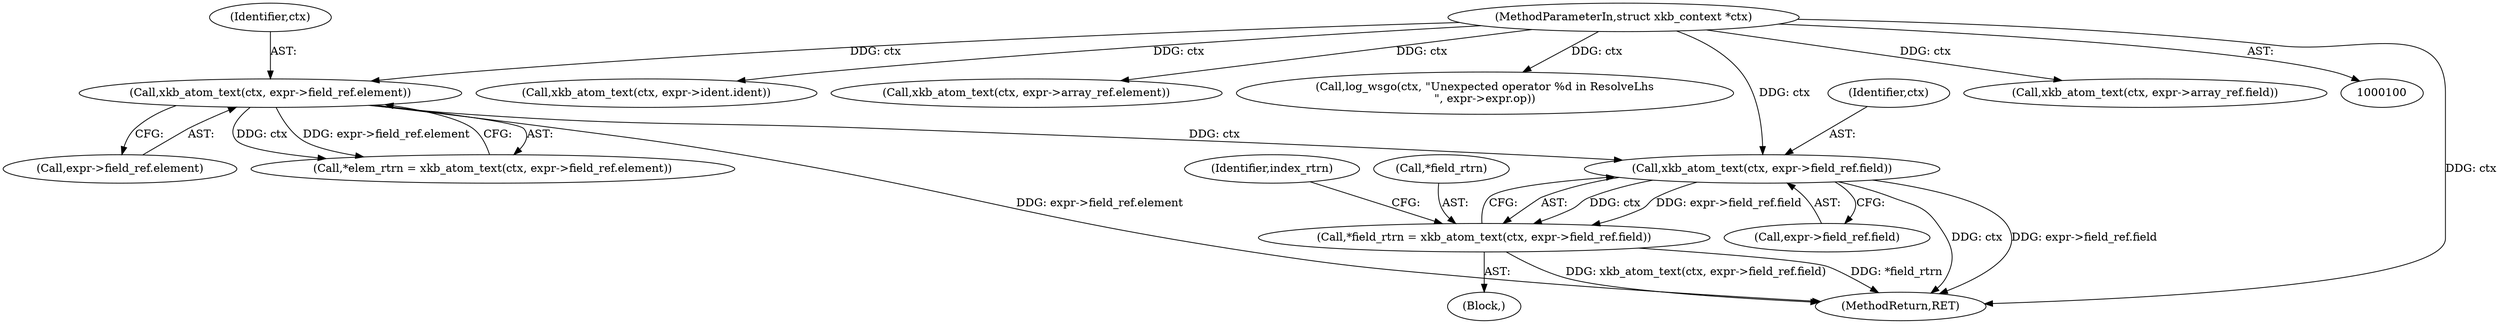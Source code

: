 digraph "0_libxkbcommon_bb4909d2d8fa6b08155e449986a478101e2b2634@pointer" {
"1000152" [label="(Call,xkb_atom_text(ctx, expr->field_ref.field))"];
"1000142" [label="(Call,xkb_atom_text(ctx, expr->field_ref.element))"];
"1000101" [label="(MethodParameterIn,struct xkb_context *ctx)"];
"1000149" [label="(Call,*field_rtrn = xkb_atom_text(ctx, expr->field_ref.field))"];
"1000208" [label="(MethodReturn,RET)"];
"1000144" [label="(Call,expr->field_ref.element)"];
"1000143" [label="(Identifier,ctx)"];
"1000152" [label="(Call,xkb_atom_text(ctx, expr->field_ref.field))"];
"1000139" [label="(Call,*elem_rtrn = xkb_atom_text(ctx, expr->field_ref.element))"];
"1000122" [label="(Call,xkb_atom_text(ctx, expr->ident.ident))"];
"1000169" [label="(Call,xkb_atom_text(ctx, expr->array_ref.element))"];
"1000150" [label="(Call,*field_rtrn)"];
"1000198" [label="(Call,log_wsgo(ctx, \"Unexpected operator %d in ResolveLhs\n\", expr->expr.op))"];
"1000101" [label="(MethodParameterIn,struct xkb_context *ctx)"];
"1000142" [label="(Call,xkb_atom_text(ctx, expr->field_ref.element))"];
"1000179" [label="(Call,xkb_atom_text(ctx, expr->array_ref.field))"];
"1000153" [label="(Identifier,ctx)"];
"1000113" [label="(Block,)"];
"1000149" [label="(Call,*field_rtrn = xkb_atom_text(ctx, expr->field_ref.field))"];
"1000154" [label="(Call,expr->field_ref.field)"];
"1000161" [label="(Identifier,index_rtrn)"];
"1000152" -> "1000149"  [label="AST: "];
"1000152" -> "1000154"  [label="CFG: "];
"1000153" -> "1000152"  [label="AST: "];
"1000154" -> "1000152"  [label="AST: "];
"1000149" -> "1000152"  [label="CFG: "];
"1000152" -> "1000208"  [label="DDG: ctx"];
"1000152" -> "1000208"  [label="DDG: expr->field_ref.field"];
"1000152" -> "1000149"  [label="DDG: ctx"];
"1000152" -> "1000149"  [label="DDG: expr->field_ref.field"];
"1000142" -> "1000152"  [label="DDG: ctx"];
"1000101" -> "1000152"  [label="DDG: ctx"];
"1000142" -> "1000139"  [label="AST: "];
"1000142" -> "1000144"  [label="CFG: "];
"1000143" -> "1000142"  [label="AST: "];
"1000144" -> "1000142"  [label="AST: "];
"1000139" -> "1000142"  [label="CFG: "];
"1000142" -> "1000208"  [label="DDG: expr->field_ref.element"];
"1000142" -> "1000139"  [label="DDG: ctx"];
"1000142" -> "1000139"  [label="DDG: expr->field_ref.element"];
"1000101" -> "1000142"  [label="DDG: ctx"];
"1000101" -> "1000100"  [label="AST: "];
"1000101" -> "1000208"  [label="DDG: ctx"];
"1000101" -> "1000122"  [label="DDG: ctx"];
"1000101" -> "1000169"  [label="DDG: ctx"];
"1000101" -> "1000179"  [label="DDG: ctx"];
"1000101" -> "1000198"  [label="DDG: ctx"];
"1000149" -> "1000113"  [label="AST: "];
"1000150" -> "1000149"  [label="AST: "];
"1000161" -> "1000149"  [label="CFG: "];
"1000149" -> "1000208"  [label="DDG: xkb_atom_text(ctx, expr->field_ref.field)"];
"1000149" -> "1000208"  [label="DDG: *field_rtrn"];
}
